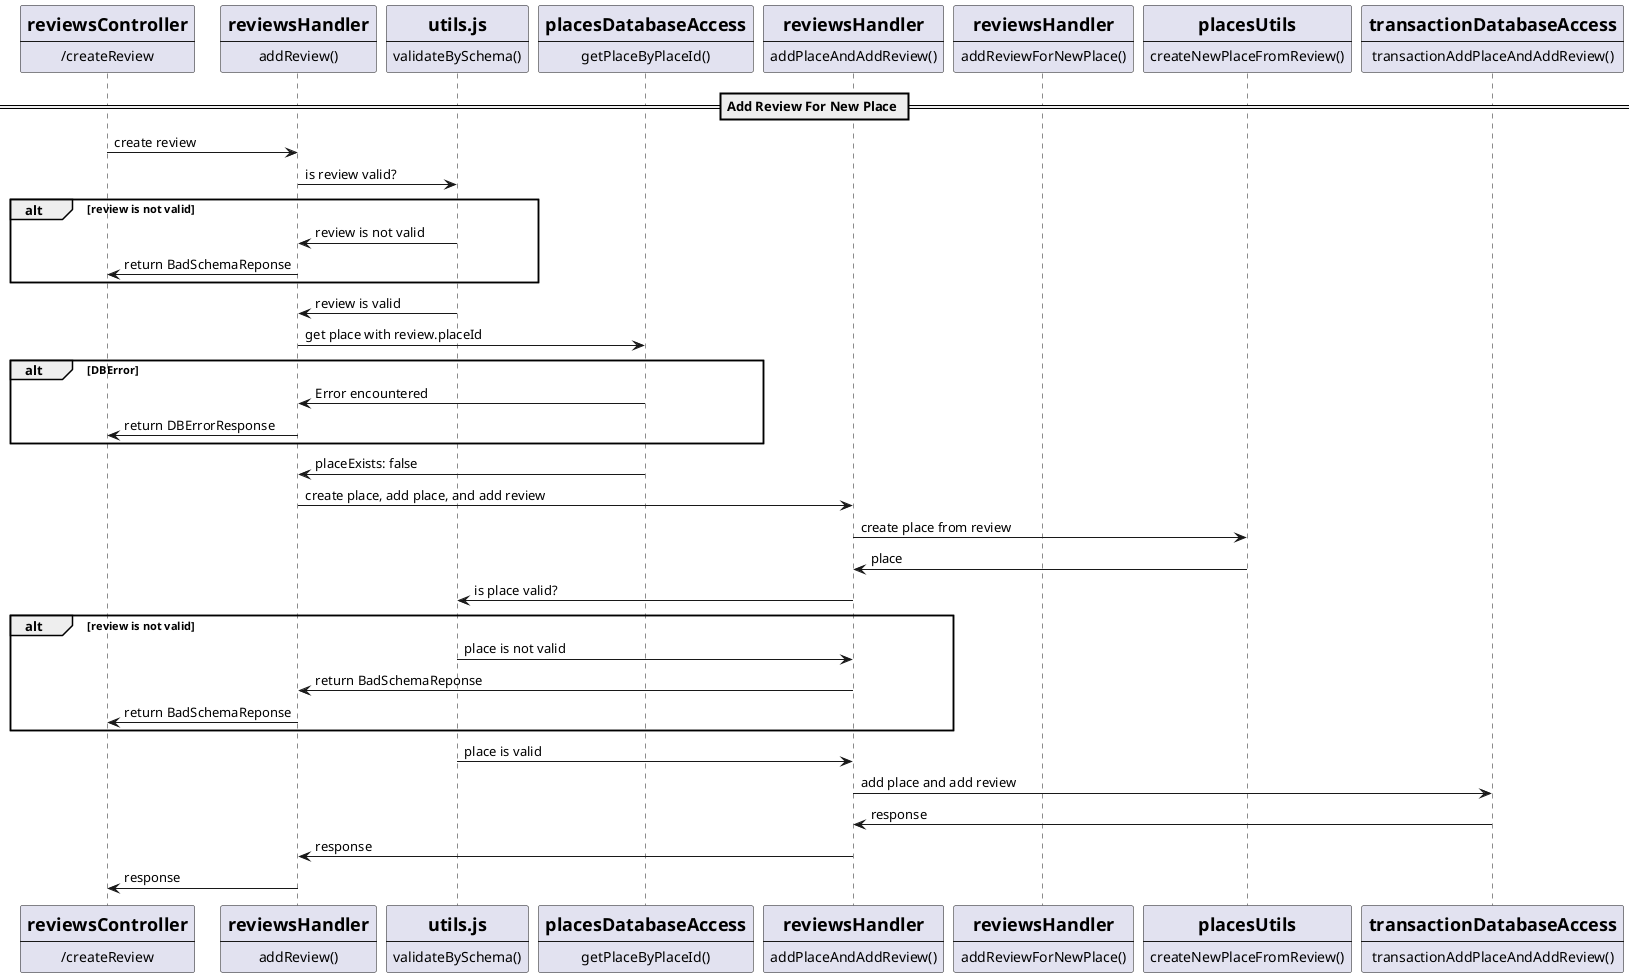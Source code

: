 @startuml Add Review

participant endpoint [
    =reviewsController
    ----
    /createReview
]

participant addReview [
    =reviewsHandler
    ----
    addReview()
]

participant validateBySchema [
    =utils.js
    ----
    validateBySchema()
]

participant getPlaceByPlaceId [
    =placesDatabaseAccess
    ----
    getPlaceByPlaceId()
]

participant addPlaceAndAddReview [
    =reviewsHandler
    ----
    addPlaceAndAddReview()
]

participant addReviewForNewPlace [
    =reviewsHandler
    ----
    addReviewForNewPlace()
]

participant createNewPlaceFromReview [
    =placesUtils
    ----
    createNewPlaceFromReview()
]

participant transactionAddPlaceAndAddReview [
    =transactionDatabaseAccess
    ----
    transactionAddPlaceAndAddReview()
]

== Add Review For New Place ==
endpoint -> addReview: create review
addReview -> validateBySchema: is review valid?
alt review is not valid
    validateBySchema -> addReview: review is not valid
    addReview -> endpoint: return BadSchemaReponse
end
validateBySchema -> addReview: review is valid
addReview -> getPlaceByPlaceId: get place with review.placeId
alt DBError
    getPlaceByPlaceId -> addReview: Error encountered
    addReview -> endpoint: return DBErrorResponse
end
getPlaceByPlaceId -> addReview: placeExists: false
addReview -> addPlaceAndAddReview: create place, add place, and add review
addPlaceAndAddReview -> createNewPlaceFromReview: create place from review
createNewPlaceFromReview -> addPlaceAndAddReview: place
addPlaceAndAddReview -> validateBySchema: is place valid?
alt review is not valid
    validateBySchema -> addPlaceAndAddReview: place is not valid
    addPlaceAndAddReview -> addReview: return BadSchemaReponse
    addReview -> endpoint: return BadSchemaReponse
end
validateBySchema -> addPlaceAndAddReview: place is valid
addPlaceAndAddReview -> transactionAddPlaceAndAddReview: add place and add review
transactionAddPlaceAndAddReview -> addPlaceAndAddReview: response
addPlaceAndAddReview -> addReview: response
addReview -> endpoint: response

